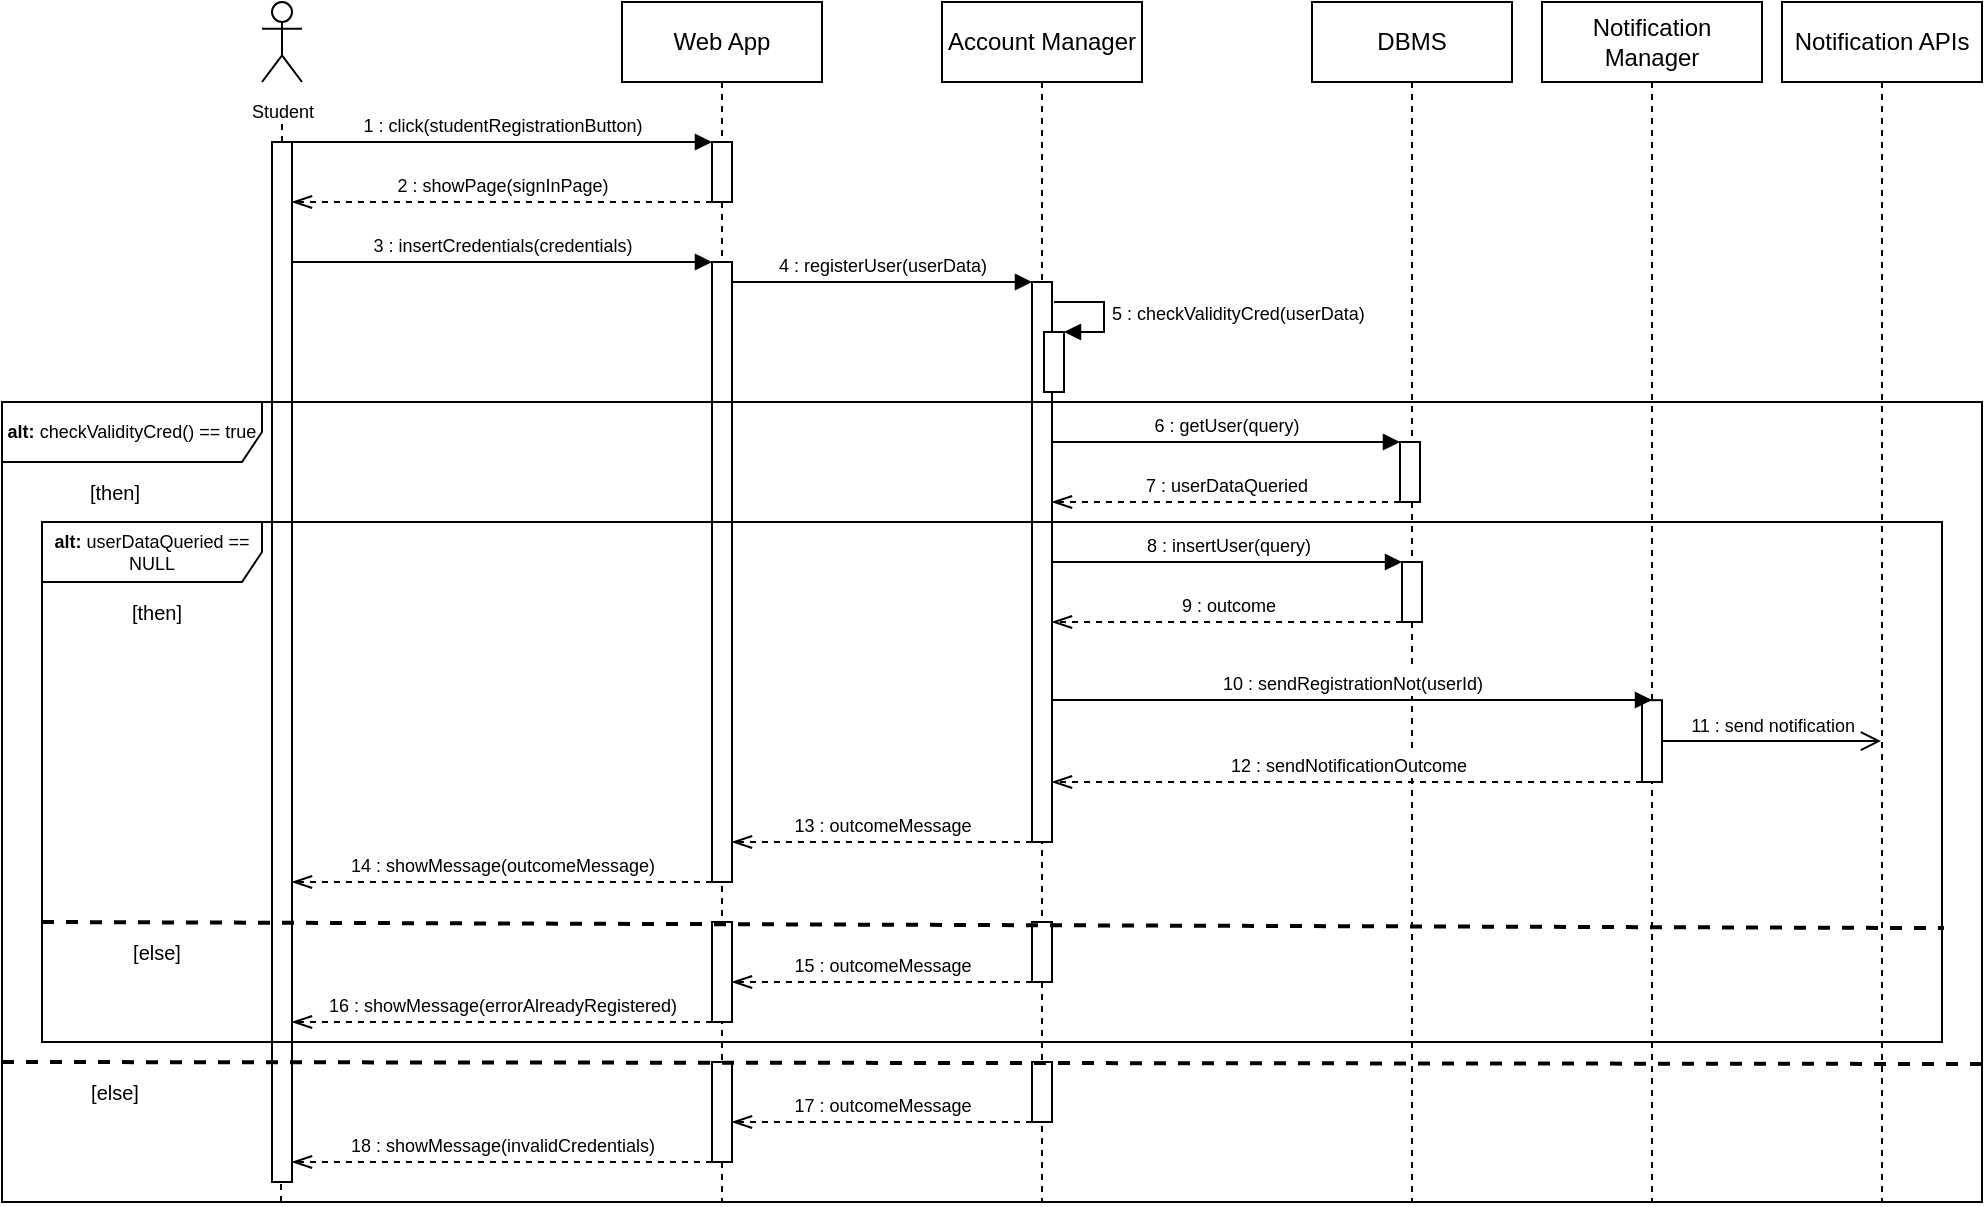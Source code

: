 <mxfile version="22.1.17" type="device">
  <diagram name="Page-1" id="2YBvvXClWsGukQMizWep">
    <mxGraphModel dx="2284" dy="746" grid="1" gridSize="10" guides="1" tooltips="1" connect="1" arrows="1" fold="1" page="1" pageScale="1" pageWidth="850" pageHeight="1100" math="0" shadow="0">
      <root>
        <mxCell id="0" />
        <mxCell id="1" parent="0" />
        <mxCell id="lU6mVO3UbZHwELB_DBvl-1" value="Web App" style="shape=umlLifeline;perimeter=lifelinePerimeter;whiteSpace=wrap;html=1;container=0;dropTarget=0;collapsible=0;recursiveResize=0;outlineConnect=0;portConstraint=eastwest;newEdgeStyle={&quot;edgeStyle&quot;:&quot;elbowEdgeStyle&quot;,&quot;elbow&quot;:&quot;vertical&quot;,&quot;curved&quot;:0,&quot;rounded&quot;:0};" parent="1" vertex="1">
          <mxGeometry x="80" y="40" width="100" height="600" as="geometry" />
        </mxCell>
        <mxCell id="lU6mVO3UbZHwELB_DBvl-2" value="" style="html=1;points=[];perimeter=orthogonalPerimeter;outlineConnect=0;targetShapes=umlLifeline;portConstraint=eastwest;newEdgeStyle={&quot;edgeStyle&quot;:&quot;elbowEdgeStyle&quot;,&quot;elbow&quot;:&quot;vertical&quot;,&quot;curved&quot;:0,&quot;rounded&quot;:0};" parent="lU6mVO3UbZHwELB_DBvl-1" vertex="1">
          <mxGeometry x="45" y="70" width="10" height="30" as="geometry" />
        </mxCell>
        <mxCell id="lU6mVO3UbZHwELB_DBvl-3" value="" style="html=1;points=[];perimeter=orthogonalPerimeter;outlineConnect=0;targetShapes=umlLifeline;portConstraint=eastwest;newEdgeStyle={&quot;edgeStyle&quot;:&quot;elbowEdgeStyle&quot;,&quot;elbow&quot;:&quot;vertical&quot;,&quot;curved&quot;:0,&quot;rounded&quot;:0};" parent="lU6mVO3UbZHwELB_DBvl-1" vertex="1">
          <mxGeometry x="45" y="130" width="10" height="310" as="geometry" />
        </mxCell>
        <mxCell id="lU6mVO3UbZHwELB_DBvl-6" value="&lt;font style=&quot;font-size: 9px;&quot;&gt;Student&lt;/font&gt;" style="shape=umlActor;verticalLabelPosition=bottom;verticalAlign=top;html=1;outlineConnect=0;" parent="1" vertex="1">
          <mxGeometry x="-100" y="40" width="20" height="40" as="geometry" />
        </mxCell>
        <mxCell id="lU6mVO3UbZHwELB_DBvl-7" value="" style="endArrow=none;dashed=1;html=1;rounded=0;" parent="1" source="lU6mVO3UbZHwELB_DBvl-9" edge="1">
          <mxGeometry width="50" height="50" relative="1" as="geometry">
            <mxPoint x="-90" y="350" as="sourcePoint" />
            <mxPoint x="-90" y="100" as="targetPoint" />
          </mxGeometry>
        </mxCell>
        <mxCell id="lU6mVO3UbZHwELB_DBvl-9" value="" style="html=1;points=[];perimeter=orthogonalPerimeter;outlineConnect=0;targetShapes=umlLifeline;portConstraint=eastwest;newEdgeStyle={&quot;edgeStyle&quot;:&quot;elbowEdgeStyle&quot;,&quot;elbow&quot;:&quot;vertical&quot;,&quot;curved&quot;:0,&quot;rounded&quot;:0};" parent="1" vertex="1">
          <mxGeometry x="-95" y="110" width="10" height="520" as="geometry" />
        </mxCell>
        <mxCell id="lU6mVO3UbZHwELB_DBvl-10" value="&lt;font style=&quot;font-size: 9px;&quot;&gt;1 : click(studentRegistrationButton)&lt;/font&gt;" style="html=1;verticalAlign=bottom;endArrow=block;edgeStyle=elbowEdgeStyle;elbow=horizontal;curved=0;rounded=0;" parent="1" source="lU6mVO3UbZHwELB_DBvl-9" target="lU6mVO3UbZHwELB_DBvl-2" edge="1">
          <mxGeometry relative="1" as="geometry">
            <mxPoint x="-50" y="110" as="sourcePoint" />
            <Array as="points">
              <mxPoint x="30" y="110" />
            </Array>
            <mxPoint x="115" y="110" as="targetPoint" />
          </mxGeometry>
        </mxCell>
        <mxCell id="lU6mVO3UbZHwELB_DBvl-11" value="&lt;font style=&quot;font-size: 9px;&quot;&gt;2 : showPage(signInPage)&lt;/font&gt;" style="html=1;verticalAlign=bottom;endArrow=openThin;dashed=1;endSize=8;edgeStyle=elbowEdgeStyle;elbow=vertical;curved=0;rounded=0;endFill=0;" parent="1" source="lU6mVO3UbZHwELB_DBvl-2" target="lU6mVO3UbZHwELB_DBvl-9" edge="1">
          <mxGeometry relative="1" as="geometry">
            <mxPoint x="-50" y="140" as="targetPoint" />
            <Array as="points">
              <mxPoint x="5" y="140" />
            </Array>
            <mxPoint x="80" y="140" as="sourcePoint" />
          </mxGeometry>
        </mxCell>
        <mxCell id="lU6mVO3UbZHwELB_DBvl-13" value="&lt;font style=&quot;font-size: 9px;&quot;&gt;3 : insertCredentials(credentials)&lt;/font&gt;" style="html=1;verticalAlign=bottom;endArrow=block;edgeStyle=elbowEdgeStyle;elbow=vertical;curved=0;rounded=0;" parent="1" source="lU6mVO3UbZHwELB_DBvl-9" target="lU6mVO3UbZHwELB_DBvl-3" edge="1">
          <mxGeometry relative="1" as="geometry">
            <mxPoint x="-80" y="190" as="sourcePoint" />
            <Array as="points">
              <mxPoint x="30" y="170" />
            </Array>
            <mxPoint x="90" y="200" as="targetPoint" />
            <mxPoint as="offset" />
          </mxGeometry>
        </mxCell>
        <mxCell id="ca0lQkJ44ik3LisBVuS8-17" value="&lt;font style=&quot;font-size: 9px;&quot;&gt;4 : registerUser(userData)&lt;/font&gt;" style="html=1;verticalAlign=bottom;endArrow=block;edgeStyle=elbowEdgeStyle;elbow=vertical;curved=0;rounded=0;" parent="1" source="lU6mVO3UbZHwELB_DBvl-3" target="ca0lQkJ44ik3LisBVuS8-28" edge="1">
          <mxGeometry relative="1" as="geometry">
            <mxPoint x="135" y="180" as="sourcePoint" />
            <Array as="points">
              <mxPoint x="250" y="180" />
            </Array>
            <mxPoint x="250" y="180" as="targetPoint" />
            <mxPoint as="offset" />
          </mxGeometry>
        </mxCell>
        <mxCell id="ca0lQkJ44ik3LisBVuS8-18" value="DBMS" style="shape=umlLifeline;perimeter=lifelinePerimeter;whiteSpace=wrap;html=1;container=1;dropTarget=0;collapsible=0;recursiveResize=0;outlineConnect=0;portConstraint=eastwest;newEdgeStyle={&quot;curved&quot;:0,&quot;rounded&quot;:0};" parent="1" vertex="1">
          <mxGeometry x="425" y="40" width="100" height="600" as="geometry" />
        </mxCell>
        <mxCell id="ca0lQkJ44ik3LisBVuS8-19" value="" style="html=1;points=[];perimeter=orthogonalPerimeter;outlineConnect=0;targetShapes=umlLifeline;portConstraint=eastwest;newEdgeStyle={&quot;edgeStyle&quot;:&quot;elbowEdgeStyle&quot;,&quot;elbow&quot;:&quot;vertical&quot;,&quot;curved&quot;:0,&quot;rounded&quot;:0};" parent="ca0lQkJ44ik3LisBVuS8-18" vertex="1">
          <mxGeometry x="44" y="220" width="10" height="30" as="geometry" />
        </mxCell>
        <mxCell id="ca0lQkJ44ik3LisBVuS8-27" value="Account Manager" style="shape=umlLifeline;perimeter=lifelinePerimeter;whiteSpace=wrap;html=1;container=1;dropTarget=0;collapsible=0;recursiveResize=0;outlineConnect=0;portConstraint=eastwest;newEdgeStyle={&quot;curved&quot;:0,&quot;rounded&quot;:0};" parent="1" vertex="1">
          <mxGeometry x="240" y="40" width="100" height="600" as="geometry" />
        </mxCell>
        <mxCell id="ca0lQkJ44ik3LisBVuS8-28" value="" style="html=1;points=[];perimeter=orthogonalPerimeter;outlineConnect=0;targetShapes=umlLifeline;portConstraint=eastwest;newEdgeStyle={&quot;edgeStyle&quot;:&quot;elbowEdgeStyle&quot;,&quot;elbow&quot;:&quot;vertical&quot;,&quot;curved&quot;:0,&quot;rounded&quot;:0};" parent="ca0lQkJ44ik3LisBVuS8-27" vertex="1">
          <mxGeometry x="45" y="140" width="10" height="280" as="geometry" />
        </mxCell>
        <mxCell id="lYYCzLmeOpEaFBXXsHJW-2" value="" style="html=1;points=[[0,0,0,0,5],[0,1,0,0,-5],[1,0,0,0,5],[1,1,0,0,-5]];perimeter=orthogonalPerimeter;outlineConnect=0;targetShapes=umlLifeline;portConstraint=eastwest;newEdgeStyle={&quot;curved&quot;:0,&quot;rounded&quot;:0};" parent="ca0lQkJ44ik3LisBVuS8-27" vertex="1">
          <mxGeometry x="51" y="165" width="10" height="30" as="geometry" />
        </mxCell>
        <mxCell id="lYYCzLmeOpEaFBXXsHJW-3" value="&lt;font style=&quot;font-size: 9px;&quot;&gt;5 : checkValidityCred(userData)&lt;/font&gt;" style="html=1;align=left;spacingLeft=2;endArrow=block;rounded=0;edgeStyle=orthogonalEdgeStyle;curved=0;rounded=0;" parent="ca0lQkJ44ik3LisBVuS8-27" target="lYYCzLmeOpEaFBXXsHJW-2" edge="1">
          <mxGeometry relative="1" as="geometry">
            <mxPoint x="56" y="150" as="sourcePoint" />
            <Array as="points">
              <mxPoint x="81" y="150" />
              <mxPoint x="81" y="165" />
            </Array>
          </mxGeometry>
        </mxCell>
        <mxCell id="ca0lQkJ44ik3LisBVuS8-68" value="" style="html=1;points=[];perimeter=orthogonalPerimeter;outlineConnect=0;targetShapes=umlLifeline;portConstraint=eastwest;newEdgeStyle={&quot;edgeStyle&quot;:&quot;elbowEdgeStyle&quot;,&quot;elbow&quot;:&quot;vertical&quot;,&quot;curved&quot;:0,&quot;rounded&quot;:0};" parent="ca0lQkJ44ik3LisBVuS8-27" vertex="1">
          <mxGeometry x="45" y="460" width="10" height="30" as="geometry" />
        </mxCell>
        <mxCell id="ca0lQkJ44ik3LisBVuS8-70" value="&lt;font style=&quot;font-size: 9px;&quot;&gt;15 : outcomeMessage&lt;/font&gt;" style="html=1;verticalAlign=bottom;endArrow=openThin;dashed=1;endSize=8;edgeStyle=elbowEdgeStyle;elbow=horizontal;curved=0;rounded=0;endFill=0;" parent="ca0lQkJ44ik3LisBVuS8-27" source="ca0lQkJ44ik3LisBVuS8-68" target="ca0lQkJ44ik3LisBVuS8-71" edge="1">
          <mxGeometry relative="1" as="geometry">
            <mxPoint x="-95" y="510" as="targetPoint" />
            <Array as="points">
              <mxPoint x="-100" y="490" />
            </Array>
            <mxPoint x="55" y="510" as="sourcePoint" />
          </mxGeometry>
        </mxCell>
        <mxCell id="ca0lQkJ44ik3LisBVuS8-71" value="" style="html=1;points=[];perimeter=orthogonalPerimeter;outlineConnect=0;targetShapes=umlLifeline;portConstraint=eastwest;newEdgeStyle={&quot;edgeStyle&quot;:&quot;elbowEdgeStyle&quot;,&quot;elbow&quot;:&quot;vertical&quot;,&quot;curved&quot;:0,&quot;rounded&quot;:0};" parent="ca0lQkJ44ik3LisBVuS8-27" vertex="1">
          <mxGeometry x="-115" y="460" width="10" height="50" as="geometry" />
        </mxCell>
        <mxCell id="ca0lQkJ44ik3LisBVuS8-76" value="" style="html=1;points=[];perimeter=orthogonalPerimeter;outlineConnect=0;targetShapes=umlLifeline;portConstraint=eastwest;newEdgeStyle={&quot;edgeStyle&quot;:&quot;elbowEdgeStyle&quot;,&quot;elbow&quot;:&quot;vertical&quot;,&quot;curved&quot;:0,&quot;rounded&quot;:0};" parent="ca0lQkJ44ik3LisBVuS8-27" vertex="1">
          <mxGeometry x="45" y="530" width="10" height="30" as="geometry" />
        </mxCell>
        <mxCell id="ca0lQkJ44ik3LisBVuS8-77" value="" style="html=1;points=[];perimeter=orthogonalPerimeter;outlineConnect=0;targetShapes=umlLifeline;portConstraint=eastwest;newEdgeStyle={&quot;edgeStyle&quot;:&quot;elbowEdgeStyle&quot;,&quot;elbow&quot;:&quot;vertical&quot;,&quot;curved&quot;:0,&quot;rounded&quot;:0};" parent="ca0lQkJ44ik3LisBVuS8-27" vertex="1">
          <mxGeometry x="-115" y="530" width="10" height="50" as="geometry" />
        </mxCell>
        <mxCell id="ca0lQkJ44ik3LisBVuS8-62" value="&lt;font style=&quot;font-size: 9px;&quot;&gt;17 : outcomeMessage&lt;/font&gt;" style="html=1;verticalAlign=bottom;endArrow=openThin;dashed=1;endSize=8;edgeStyle=elbowEdgeStyle;elbow=horizontal;curved=0;rounded=0;endFill=0;" parent="ca0lQkJ44ik3LisBVuS8-27" source="ca0lQkJ44ik3LisBVuS8-76" target="ca0lQkJ44ik3LisBVuS8-77" edge="1">
          <mxGeometry relative="1" as="geometry">
            <mxPoint x="-125" y="578.18" as="targetPoint" />
            <Array as="points">
              <mxPoint x="40" y="560" />
            </Array>
            <mxPoint x="25" y="578.18" as="sourcePoint" />
          </mxGeometry>
        </mxCell>
        <mxCell id="ca0lQkJ44ik3LisBVuS8-39" value="Notification Manager" style="shape=umlLifeline;perimeter=lifelinePerimeter;whiteSpace=wrap;html=1;container=1;dropTarget=0;collapsible=0;recursiveResize=0;outlineConnect=0;portConstraint=eastwest;newEdgeStyle={&quot;curved&quot;:0,&quot;rounded&quot;:0};" parent="1" vertex="1">
          <mxGeometry x="540" y="40" width="110" height="600" as="geometry" />
        </mxCell>
        <mxCell id="lYYCzLmeOpEaFBXXsHJW-22" value="" style="html=1;points=[];perimeter=orthogonalPerimeter;outlineConnect=0;targetShapes=umlLifeline;portConstraint=eastwest;newEdgeStyle={&quot;edgeStyle&quot;:&quot;elbowEdgeStyle&quot;,&quot;elbow&quot;:&quot;vertical&quot;,&quot;curved&quot;:0,&quot;rounded&quot;:0};" parent="ca0lQkJ44ik3LisBVuS8-39" vertex="1">
          <mxGeometry x="50" y="349.09" width="10" height="40.91" as="geometry" />
        </mxCell>
        <mxCell id="ca0lQkJ44ik3LisBVuS8-45" value="Notification APIs" style="shape=umlLifeline;perimeter=lifelinePerimeter;whiteSpace=wrap;html=1;container=1;dropTarget=0;collapsible=0;recursiveResize=0;outlineConnect=0;portConstraint=eastwest;newEdgeStyle={&quot;curved&quot;:0,&quot;rounded&quot;:0};" parent="1" vertex="1">
          <mxGeometry x="660" y="40" width="100" height="600" as="geometry" />
        </mxCell>
        <mxCell id="ca0lQkJ44ik3LisBVuS8-56" value="&lt;p style=&quot;line-height: 120%; font-size: 9px;&quot;&gt;&lt;b&gt;alt: &lt;/b&gt;checkValidityCred() == true&lt;/p&gt;" style="shape=umlFrame;whiteSpace=wrap;html=1;pointerEvents=0;width=130;height=30;verticalAlign=middle;horizontal=1;labelPosition=center;verticalLabelPosition=middle;align=center;" parent="1" vertex="1">
          <mxGeometry x="-230" y="240" width="990" height="400" as="geometry" />
        </mxCell>
        <mxCell id="ca0lQkJ44ik3LisBVuS8-57" value="[then]" style="text;html=1;strokeColor=none;fillColor=none;align=center;verticalAlign=middle;whiteSpace=wrap;rounded=0;fontSize=10;" parent="1" vertex="1">
          <mxGeometry x="-191" y="280" width="35" height="10" as="geometry" />
        </mxCell>
        <mxCell id="ca0lQkJ44ik3LisBVuS8-59" value="[else]" style="text;html=1;strokeColor=none;fillColor=none;align=center;verticalAlign=middle;whiteSpace=wrap;rounded=0;fontSize=10;" parent="1" vertex="1">
          <mxGeometry x="-191" y="580" width="35" height="10" as="geometry" />
        </mxCell>
        <mxCell id="lU6mVO3UbZHwELB_DBvl-37" value="[then]" style="text;html=1;strokeColor=none;fillColor=none;align=center;verticalAlign=middle;whiteSpace=wrap;rounded=0;fontSize=10;" parent="1" vertex="1">
          <mxGeometry x="-170" y="340" width="35" height="10" as="geometry" />
        </mxCell>
        <mxCell id="lU6mVO3UbZHwELB_DBvl-25" value="&lt;p style=&quot;line-height: 120%; font-size: 9px;&quot;&gt;&lt;b&gt;alt: &lt;/b&gt;userDataQueried == NULL&lt;/p&gt;" style="shape=umlFrame;whiteSpace=wrap;html=1;pointerEvents=0;width=110;height=30;verticalAlign=middle;horizontal=1;labelPosition=center;verticalLabelPosition=middle;align=center;" parent="1" vertex="1">
          <mxGeometry x="-210" y="300" width="950" height="260" as="geometry" />
        </mxCell>
        <mxCell id="ca0lQkJ44ik3LisBVuS8-36" value="&lt;font style=&quot;font-size: 9px;&quot;&gt;9 : outcome&lt;/font&gt;" style="html=1;verticalAlign=bottom;endArrow=openThin;dashed=1;endSize=8;edgeStyle=elbowEdgeStyle;elbow=horizontal;curved=0;rounded=0;endFill=0;" parent="1" source="ca0lQkJ44ik3LisBVuS8-65" target="ca0lQkJ44ik3LisBVuS8-28" edge="1">
          <mxGeometry relative="1" as="geometry">
            <mxPoint x="294" y="348.75" as="targetPoint" />
            <Array as="points">
              <mxPoint x="440" y="350" />
            </Array>
            <mxPoint x="449" y="348.75" as="sourcePoint" />
            <mxPoint as="offset" />
          </mxGeometry>
        </mxCell>
        <mxCell id="ca0lQkJ44ik3LisBVuS8-50" value="&lt;font style=&quot;font-size: 9px;&quot;&gt;13 : outcomeMessage&lt;/font&gt;" style="html=1;verticalAlign=bottom;endArrow=openThin;dashed=1;endSize=8;edgeStyle=elbowEdgeStyle;elbow=vertical;curved=0;rounded=0;endFill=0;" parent="1" source="ca0lQkJ44ik3LisBVuS8-28" target="lU6mVO3UbZHwELB_DBvl-3" edge="1">
          <mxGeometry relative="1" as="geometry">
            <mxPoint x="133" y="460" as="targetPoint" />
            <Array as="points">
              <mxPoint x="173" y="460" />
            </Array>
            <mxPoint x="283" y="460" as="sourcePoint" />
          </mxGeometry>
        </mxCell>
        <mxCell id="ca0lQkJ44ik3LisBVuS8-52" value="&lt;font style=&quot;font-size: 9px;&quot;&gt;14 : showMessage(outcomeMessage)&lt;/font&gt;" style="html=1;verticalAlign=bottom;endArrow=openThin;dashed=1;endSize=8;edgeStyle=elbowEdgeStyle;elbow=vertical;curved=0;rounded=0;endFill=0;" parent="1" edge="1">
          <mxGeometry relative="1" as="geometry">
            <mxPoint x="-85" y="480" as="targetPoint" />
            <Array as="points">
              <mxPoint x="120" y="480" />
            </Array>
            <mxPoint x="125" y="480" as="sourcePoint" />
          </mxGeometry>
        </mxCell>
        <mxCell id="lU6mVO3UbZHwELB_DBvl-56" value="[else]" style="text;html=1;strokeColor=none;fillColor=none;align=center;verticalAlign=middle;whiteSpace=wrap;rounded=0;fontSize=10;" parent="1" vertex="1">
          <mxGeometry x="-170" y="510" width="35" height="10" as="geometry" />
        </mxCell>
        <mxCell id="ca0lQkJ44ik3LisBVuS8-65" value="" style="html=1;points=[];perimeter=orthogonalPerimeter;outlineConnect=0;targetShapes=umlLifeline;portConstraint=eastwest;newEdgeStyle={&quot;edgeStyle&quot;:&quot;elbowEdgeStyle&quot;,&quot;elbow&quot;:&quot;vertical&quot;,&quot;curved&quot;:0,&quot;rounded&quot;:0};" parent="1" vertex="1">
          <mxGeometry x="470" y="320" width="10" height="30" as="geometry" />
        </mxCell>
        <mxCell id="ca0lQkJ44ik3LisBVuS8-35" value="&lt;font style=&quot;font-size: 9px;&quot;&gt;8 : insertUser(query)&lt;/font&gt;" style="html=1;verticalAlign=bottom;endArrow=block;edgeStyle=elbowEdgeStyle;elbow=vertical;curved=0;rounded=0;" parent="1" source="ca0lQkJ44ik3LisBVuS8-28" target="ca0lQkJ44ik3LisBVuS8-65" edge="1">
          <mxGeometry relative="1" as="geometry">
            <mxPoint x="299" y="320" as="sourcePoint" />
            <Array as="points">
              <mxPoint x="394" y="320" />
            </Array>
            <mxPoint x="499" y="320.25" as="targetPoint" />
            <mxPoint as="offset" />
          </mxGeometry>
        </mxCell>
        <mxCell id="ca0lQkJ44ik3LisBVuS8-73" value="&lt;font style=&quot;font-size: 9px;&quot;&gt;16 : showMessage(errorAlreadyRegistered)&lt;/font&gt;" style="html=1;verticalAlign=bottom;endArrow=openThin;dashed=1;endSize=8;edgeStyle=elbowEdgeStyle;elbow=horizontal;curved=0;rounded=0;endFill=0;" parent="1" source="ca0lQkJ44ik3LisBVuS8-71" target="lU6mVO3UbZHwELB_DBvl-9" edge="1">
          <mxGeometry relative="1" as="geometry">
            <mxPoint x="-50" y="560" as="targetPoint" />
            <Array as="points">
              <mxPoint x="-50" y="550" />
            </Array>
            <mxPoint x="128" y="790" as="sourcePoint" />
          </mxGeometry>
        </mxCell>
        <mxCell id="ca0lQkJ44ik3LisBVuS8-78" value="" style="endArrow=none;dashed=1;html=1;rounded=0;" parent="1" edge="1">
          <mxGeometry width="50" height="50" relative="1" as="geometry">
            <mxPoint x="-90.5" y="640" as="sourcePoint" />
            <mxPoint x="-90.5" y="630" as="targetPoint" />
          </mxGeometry>
        </mxCell>
        <mxCell id="ca0lQkJ44ik3LisBVuS8-79" value="" style="endArrow=none;dashed=1;html=1;rounded=0;strokeWidth=2;" parent="1" edge="1">
          <mxGeometry width="50" height="50" relative="1" as="geometry">
            <mxPoint x="-230" y="570" as="sourcePoint" />
            <mxPoint x="760" y="571" as="targetPoint" />
          </mxGeometry>
        </mxCell>
        <mxCell id="ca0lQkJ44ik3LisBVuS8-80" value="" style="endArrow=none;dashed=1;html=1;rounded=0;exitX=0.001;exitY=0.409;exitDx=0;exitDy=0;exitPerimeter=0;strokeWidth=2;entryX=1.001;entryY=0.781;entryDx=0;entryDy=0;entryPerimeter=0;" parent="1" target="lU6mVO3UbZHwELB_DBvl-25" edge="1">
          <mxGeometry width="50" height="50" relative="1" as="geometry">
            <mxPoint x="-210" y="500" as="sourcePoint" />
            <mxPoint x="740" y="500" as="targetPoint" />
          </mxGeometry>
        </mxCell>
        <mxCell id="lYYCzLmeOpEaFBXXsHJW-24" value="&lt;font style=&quot;font-size: 9px;&quot;&gt;10 : sendRegistrationNot(userId)&lt;/font&gt;" style="html=1;verticalAlign=bottom;endArrow=block;edgeStyle=elbowEdgeStyle;elbow=vertical;curved=0;rounded=0;" parent="1" source="ca0lQkJ44ik3LisBVuS8-28" target="lYYCzLmeOpEaFBXXsHJW-22" edge="1">
          <mxGeometry relative="1" as="geometry">
            <mxPoint x="296" y="389.09" as="sourcePoint" />
            <Array as="points">
              <mxPoint x="560" y="389" />
            </Array>
            <mxPoint x="636" y="389.09" as="targetPoint" />
            <mxPoint as="offset" />
          </mxGeometry>
        </mxCell>
        <mxCell id="lYYCzLmeOpEaFBXXsHJW-29" value="&lt;font style=&quot;font-size: 9px;&quot;&gt;11 : send notification&lt;/font&gt;" style="html=1;verticalAlign=bottom;endArrow=open;edgeStyle=elbowEdgeStyle;elbow=horizontal;curved=0;rounded=0;endFill=0;endSize=8;" parent="1" source="lYYCzLmeOpEaFBXXsHJW-22" target="ca0lQkJ44ik3LisBVuS8-45" edge="1">
          <mxGeometry relative="1" as="geometry">
            <mxPoint x="832" y="469.09" as="sourcePoint" />
            <Array as="points">
              <mxPoint x="660" y="400" />
            </Array>
            <mxPoint x="951.5" y="479.09" as="targetPoint" />
          </mxGeometry>
        </mxCell>
        <mxCell id="lYYCzLmeOpEaFBXXsHJW-30" value="&lt;font style=&quot;font-size: 9px;&quot;&gt;12 : sendNotificationOutcome&lt;/font&gt;" style="html=1;verticalAlign=bottom;endArrow=openThin;dashed=1;endSize=8;edgeStyle=elbowEdgeStyle;elbow=horizontal;curved=0;rounded=0;endFill=0;" parent="1" source="lYYCzLmeOpEaFBXXsHJW-22" target="ca0lQkJ44ik3LisBVuS8-28" edge="1">
          <mxGeometry relative="1" as="geometry">
            <mxPoint x="297" y="519.09" as="targetPoint" />
            <Array as="points">
              <mxPoint x="330" y="430" />
            </Array>
            <mxPoint x="636" y="509.09" as="sourcePoint" />
          </mxGeometry>
        </mxCell>
        <mxCell id="ca0lQkJ44ik3LisBVuS8-22" value="&lt;font style=&quot;font-size: 9px;&quot;&gt;6 : getUser(query)&lt;/font&gt;" style="html=1;verticalAlign=bottom;endArrow=block;edgeStyle=elbowEdgeStyle;elbow=vertical;curved=0;rounded=0;" parent="1" source="ca0lQkJ44ik3LisBVuS8-28" target="ca0lQkJ44ik3LisBVuS8-19" edge="1">
          <mxGeometry relative="1" as="geometry">
            <mxPoint x="276" y="260" as="sourcePoint" />
            <Array as="points">
              <mxPoint x="376" y="260" />
            </Array>
            <mxPoint x="421" y="260" as="targetPoint" />
            <mxPoint as="offset" />
          </mxGeometry>
        </mxCell>
        <mxCell id="ca0lQkJ44ik3LisBVuS8-31" value="&lt;font style=&quot;font-size: 9px;&quot;&gt;7 : userDataQueried&lt;/font&gt;" style="html=1;verticalAlign=bottom;endArrow=openThin;dashed=1;endSize=8;edgeStyle=elbowEdgeStyle;elbow=horizontal;curved=0;rounded=0;endFill=0;" parent="1" source="ca0lQkJ44ik3LisBVuS8-19" target="ca0lQkJ44ik3LisBVuS8-28" edge="1">
          <mxGeometry relative="1" as="geometry">
            <mxPoint x="276" y="290" as="targetPoint" />
            <Array as="points">
              <mxPoint x="331" y="290" />
            </Array>
            <mxPoint x="451" y="290" as="sourcePoint" />
          </mxGeometry>
        </mxCell>
        <mxCell id="ca0lQkJ44ik3LisBVuS8-63" value="&lt;font style=&quot;font-size: 9px;&quot;&gt;18 : showMessage(invalidCredentials)&lt;/font&gt;" style="html=1;verticalAlign=bottom;endArrow=openThin;dashed=1;endSize=8;edgeStyle=elbowEdgeStyle;elbow=vertical;curved=0;rounded=0;endFill=0;" parent="1" source="ca0lQkJ44ik3LisBVuS8-77" target="lU6mVO3UbZHwELB_DBvl-9" edge="1">
          <mxGeometry relative="1" as="geometry">
            <mxPoint x="-85" y="630" as="targetPoint" />
            <Array as="points">
              <mxPoint x="-50" y="620" />
            </Array>
            <mxPoint x="105" y="648.18" as="sourcePoint" />
          </mxGeometry>
        </mxCell>
      </root>
    </mxGraphModel>
  </diagram>
</mxfile>
